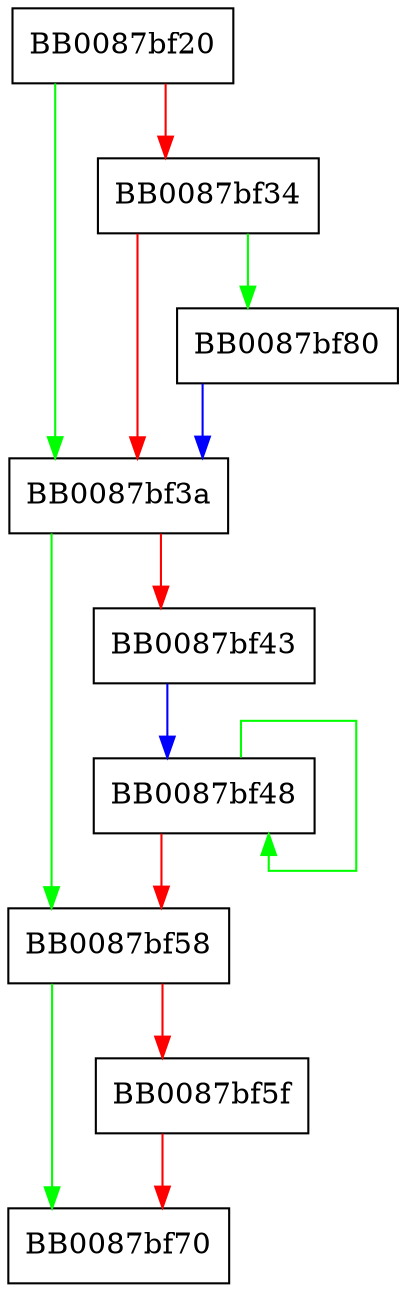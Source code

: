 digraph _IO_wdefault_finish {
  node [shape="box"];
  graph [splines=ortho];
  BB0087bf20 -> BB0087bf3a [color="green"];
  BB0087bf20 -> BB0087bf34 [color="red"];
  BB0087bf34 -> BB0087bf80 [color="green"];
  BB0087bf34 -> BB0087bf3a [color="red"];
  BB0087bf3a -> BB0087bf58 [color="green"];
  BB0087bf3a -> BB0087bf43 [color="red"];
  BB0087bf43 -> BB0087bf48 [color="blue"];
  BB0087bf48 -> BB0087bf48 [color="green"];
  BB0087bf48 -> BB0087bf58 [color="red"];
  BB0087bf58 -> BB0087bf70 [color="green"];
  BB0087bf58 -> BB0087bf5f [color="red"];
  BB0087bf5f -> BB0087bf70 [color="red"];
  BB0087bf80 -> BB0087bf3a [color="blue"];
}
